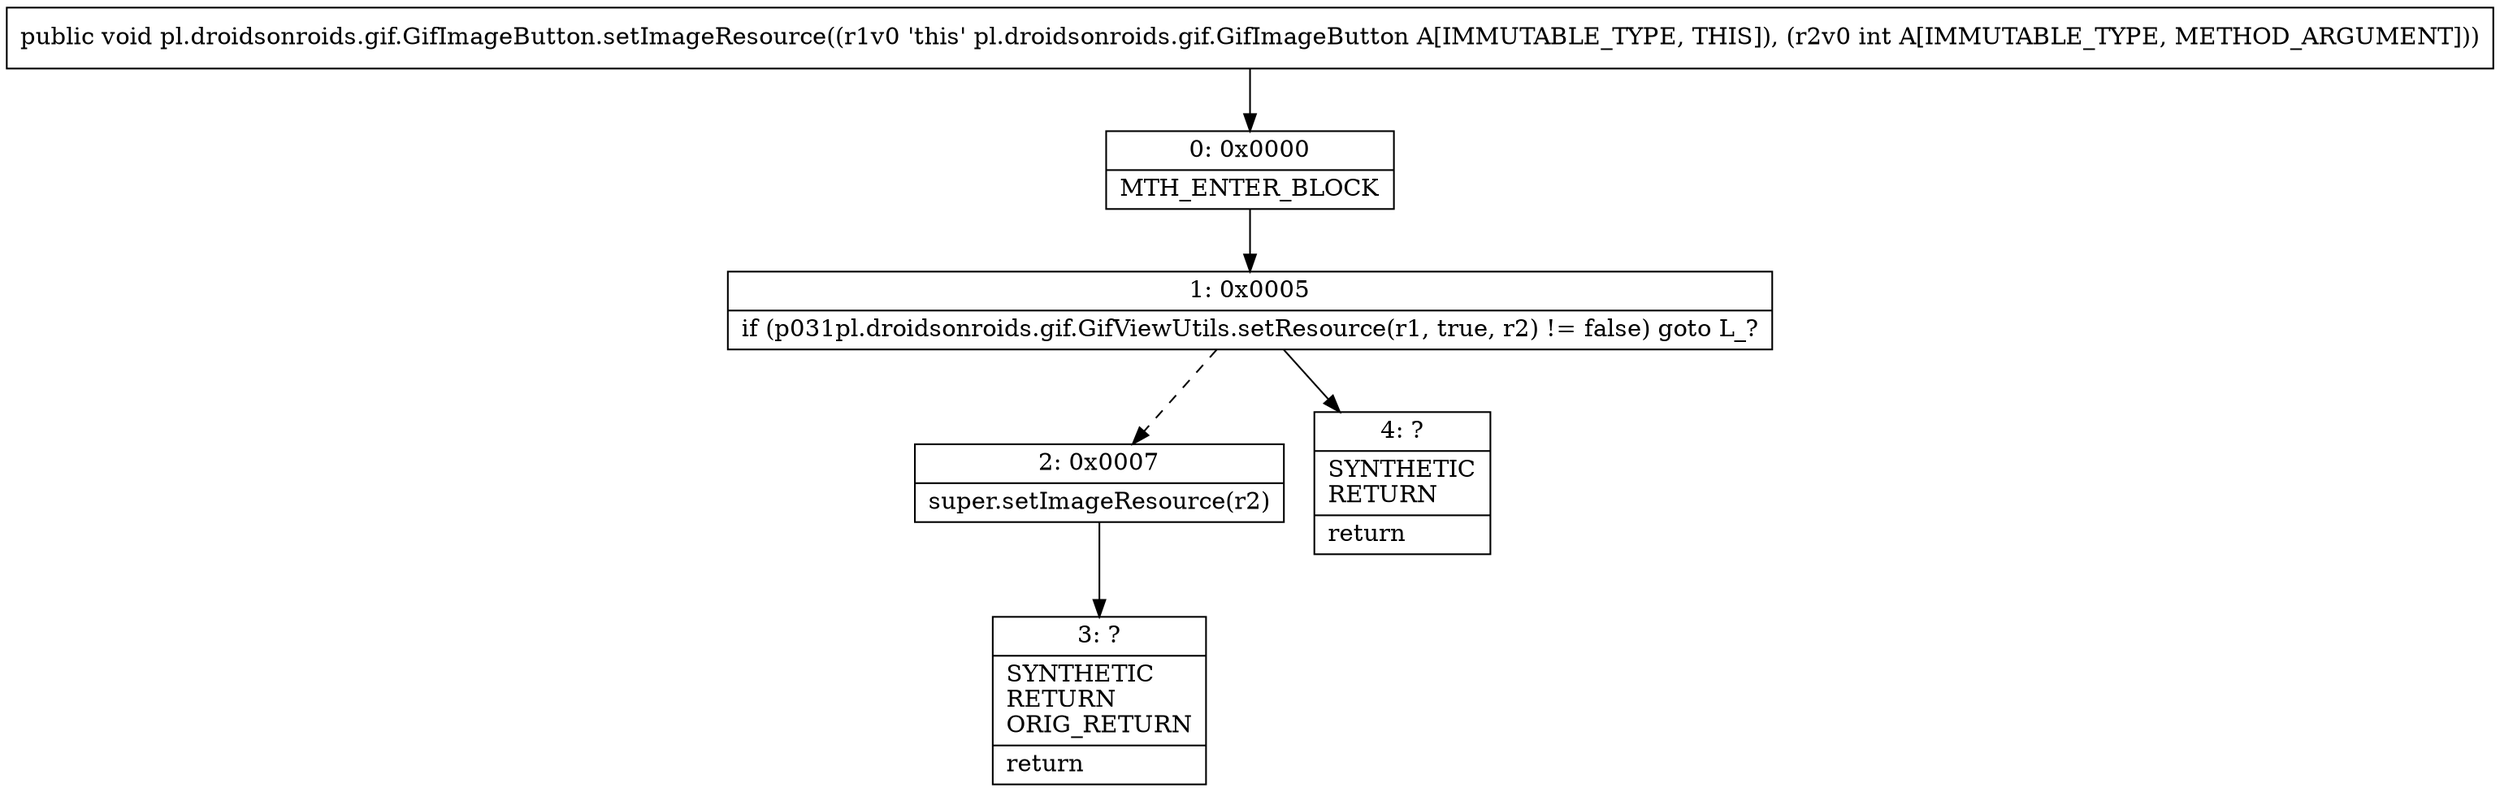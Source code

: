 digraph "CFG forpl.droidsonroids.gif.GifImageButton.setImageResource(I)V" {
Node_0 [shape=record,label="{0\:\ 0x0000|MTH_ENTER_BLOCK\l}"];
Node_1 [shape=record,label="{1\:\ 0x0005|if (p031pl.droidsonroids.gif.GifViewUtils.setResource(r1, true, r2) != false) goto L_?\l}"];
Node_2 [shape=record,label="{2\:\ 0x0007|super.setImageResource(r2)\l}"];
Node_3 [shape=record,label="{3\:\ ?|SYNTHETIC\lRETURN\lORIG_RETURN\l|return\l}"];
Node_4 [shape=record,label="{4\:\ ?|SYNTHETIC\lRETURN\l|return\l}"];
MethodNode[shape=record,label="{public void pl.droidsonroids.gif.GifImageButton.setImageResource((r1v0 'this' pl.droidsonroids.gif.GifImageButton A[IMMUTABLE_TYPE, THIS]), (r2v0 int A[IMMUTABLE_TYPE, METHOD_ARGUMENT])) }"];
MethodNode -> Node_0;
Node_0 -> Node_1;
Node_1 -> Node_2[style=dashed];
Node_1 -> Node_4;
Node_2 -> Node_3;
}

